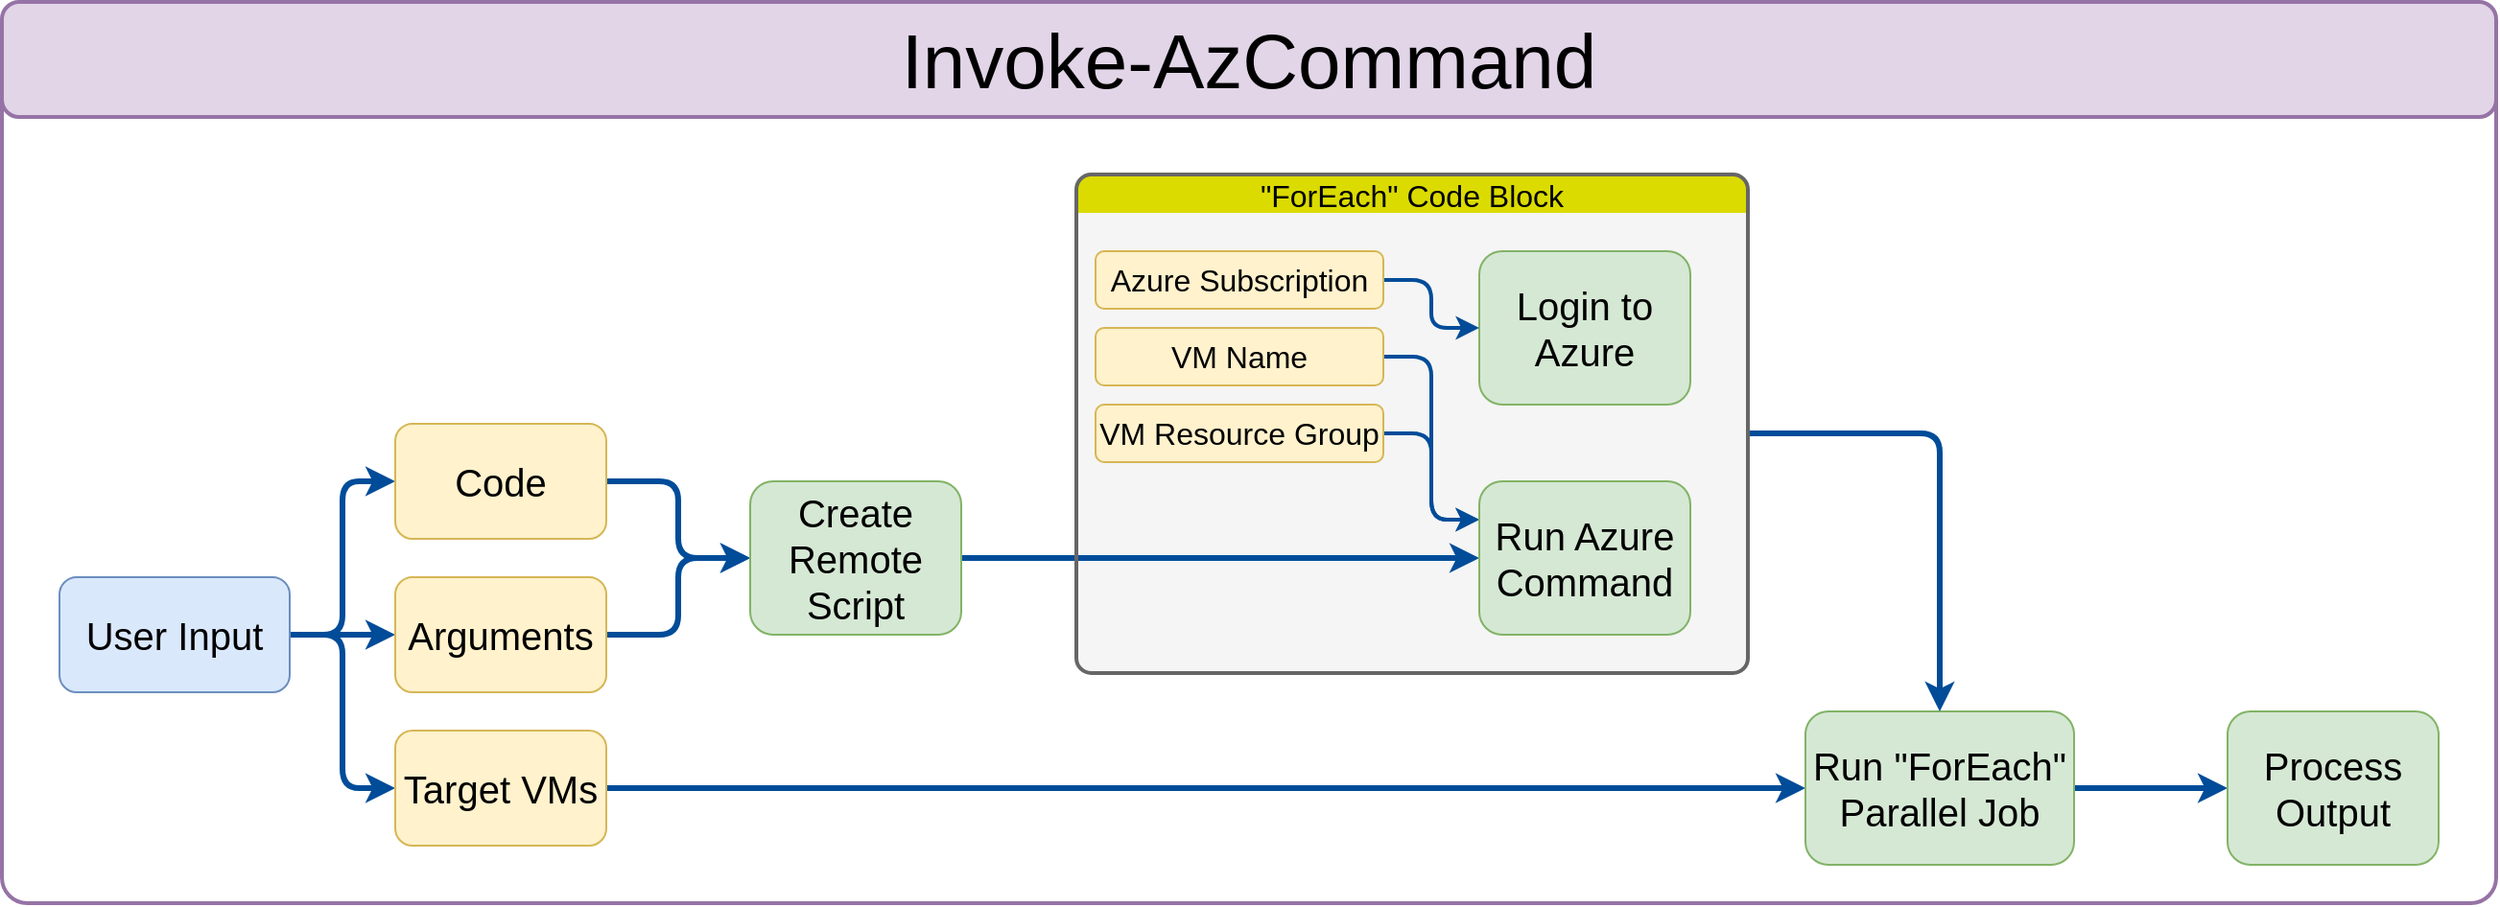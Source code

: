 <mxfile>
    <diagram name="Flow" id="raqGKYXKGMsi2gpzmmi7">
        <mxGraphModel dx="1445" dy="1701" grid="1" gridSize="10" guides="1" tooltips="1" connect="1" arrows="1" fold="1" page="1" pageScale="1" pageWidth="1100" pageHeight="850" math="0" shadow="0">
            <root>
                <mxCell id="0"/>
                <mxCell id="1" parent="0"/>
                <mxCell id="32" value="" style="rounded=1;whiteSpace=wrap;html=1;align=center;verticalAlign=middle;fontFamily=Helvetica;fontSize=16;strokeWidth=2;arcSize=3;strokeColor=#9673A6;" vertex="1" parent="1">
                    <mxGeometry x="150" y="20" width="1300" height="440" as="geometry"/>
                </mxCell>
                <mxCell id="33" value="&quot;ForEach&quot; Code Block" style="rounded=1;whiteSpace=wrap;html=1;shadow=0;labelBackgroundColor=none;strokeColor=none;fillColor=#DBDB00;gradientColor=none;fontSize=16;fontColor=#000000;verticalAlign=top;strokeWidth=2;spacing=0;spacingTop=-2;" vertex="1" parent="1">
                    <mxGeometry x="710" y="79" width="350" height="61" as="geometry"/>
                </mxCell>
                <mxCell id="34" style="edgeStyle=orthogonalEdgeStyle;shape=connector;rounded=1;orthogonalLoop=1;jettySize=auto;html=1;entryX=0;entryY=0.5;entryDx=0;entryDy=0;labelBackgroundColor=default;strokeColor=#004C99;strokeWidth=3;align=center;verticalAlign=middle;fontFamily=Helvetica;fontSize=16;fontColor=default;endArrow=classic;" edge="1" parent="1" source="38" target="40">
                    <mxGeometry relative="1" as="geometry"/>
                </mxCell>
                <mxCell id="35" value="" style="rounded=0;whiteSpace=wrap;html=1;align=center;verticalAlign=middle;fontFamily=Helvetica;fontSize=16;fontColor=#333333;fillColor=#f5f5f5;arcSize=5;strokeWidth=2;strokeColor=none;" vertex="1" parent="1">
                    <mxGeometry x="710" y="100" width="350" height="230" as="geometry"/>
                </mxCell>
                <mxCell id="36" style="edgeStyle=orthogonalEdgeStyle;shape=connector;rounded=1;orthogonalLoop=1;jettySize=auto;html=1;entryX=0;entryY=0.5;entryDx=0;entryDy=0;labelBackgroundColor=default;strokeColor=#004C99;strokeWidth=3;align=center;verticalAlign=middle;fontFamily=Helvetica;fontSize=16;fontColor=default;endArrow=classic;" edge="1" parent="1" source="38" target="42">
                    <mxGeometry relative="1" as="geometry"/>
                </mxCell>
                <mxCell id="37" style="edgeStyle=orthogonalEdgeStyle;shape=connector;rounded=1;orthogonalLoop=1;jettySize=auto;html=1;entryX=0;entryY=0.5;entryDx=0;entryDy=0;labelBackgroundColor=default;strokeColor=#004C99;strokeWidth=3;align=center;verticalAlign=middle;fontFamily=Helvetica;fontSize=16;fontColor=default;endArrow=classic;" edge="1" parent="1" source="38" target="44">
                    <mxGeometry relative="1" as="geometry"/>
                </mxCell>
                <mxCell id="38" value="User Input" style="rounded=1;whiteSpace=wrap;html=1;fontSize=20;fillColor=#dae8fc;strokeColor=#6c8ebf;" vertex="1" parent="1">
                    <mxGeometry x="180" y="290" width="120" height="60" as="geometry"/>
                </mxCell>
                <mxCell id="39" style="edgeStyle=orthogonalEdgeStyle;shape=connector;rounded=1;orthogonalLoop=1;jettySize=auto;html=1;labelBackgroundColor=default;strokeColor=#004C99;strokeWidth=3;align=center;verticalAlign=middle;fontFamily=Helvetica;fontSize=16;fontColor=default;endArrow=classic;" edge="1" parent="1" source="40" target="46">
                    <mxGeometry relative="1" as="geometry"/>
                </mxCell>
                <mxCell id="40" value="Code" style="rounded=1;whiteSpace=wrap;html=1;fontSize=20;fillColor=#fff2cc;strokeColor=#d6b656;" vertex="1" parent="1">
                    <mxGeometry x="355" y="210" width="110" height="60" as="geometry"/>
                </mxCell>
                <mxCell id="41" style="edgeStyle=orthogonalEdgeStyle;shape=connector;rounded=1;orthogonalLoop=1;jettySize=auto;html=1;labelBackgroundColor=default;strokeColor=#004C99;strokeWidth=3;align=center;verticalAlign=middle;fontFamily=Helvetica;fontSize=16;fontColor=default;endArrow=classic;" edge="1" parent="1" source="42" target="46">
                    <mxGeometry relative="1" as="geometry"/>
                </mxCell>
                <mxCell id="42" value="Arguments" style="rounded=1;whiteSpace=wrap;html=1;fontSize=20;fillColor=#fff2cc;strokeColor=#d6b656;" vertex="1" parent="1">
                    <mxGeometry x="355" y="290" width="110" height="60" as="geometry"/>
                </mxCell>
                <mxCell id="43" style="edgeStyle=orthogonalEdgeStyle;shape=connector;rounded=1;orthogonalLoop=1;jettySize=auto;html=1;entryX=0;entryY=0.5;entryDx=0;entryDy=0;labelBackgroundColor=default;strokeColor=#004C99;strokeWidth=3;align=center;verticalAlign=middle;fontFamily=Helvetica;fontSize=16;fontColor=default;endArrow=classic;" edge="1" parent="1" source="44" target="48">
                    <mxGeometry relative="1" as="geometry"/>
                </mxCell>
                <mxCell id="44" value="Target VMs" style="rounded=1;whiteSpace=wrap;html=1;fontSize=20;fillColor=#fff2cc;strokeColor=#d6b656;" vertex="1" parent="1">
                    <mxGeometry x="355" y="370" width="110" height="60" as="geometry"/>
                </mxCell>
                <mxCell id="45" style="edgeStyle=orthogonalEdgeStyle;shape=connector;rounded=1;orthogonalLoop=1;jettySize=auto;html=1;labelBackgroundColor=default;strokeColor=#004C99;strokeWidth=3;align=center;verticalAlign=middle;fontFamily=Helvetica;fontSize=16;fontColor=default;endArrow=classic;" edge="1" parent="1" source="46" target="60">
                    <mxGeometry relative="1" as="geometry"/>
                </mxCell>
                <mxCell id="46" value="Create Remote Script" style="rounded=1;whiteSpace=wrap;html=1;fontSize=20;fillColor=#d5e8d4;strokeColor=#82b366;" vertex="1" parent="1">
                    <mxGeometry x="540" y="240" width="110" height="80" as="geometry"/>
                </mxCell>
                <mxCell id="47" style="edgeStyle=orthogonalEdgeStyle;shape=connector;rounded=1;orthogonalLoop=1;jettySize=auto;html=1;labelBackgroundColor=default;strokeColor=#004C99;strokeWidth=3;align=center;verticalAlign=middle;fontFamily=Helvetica;fontSize=16;fontColor=default;endArrow=classic;" edge="1" parent="1" source="48" target="49">
                    <mxGeometry relative="1" as="geometry"/>
                </mxCell>
                <mxCell id="48" value="Run &quot;ForEach&quot; Parallel Job" style="rounded=1;whiteSpace=wrap;html=1;fontSize=20;fillColor=#d5e8d4;strokeColor=#82b366;" vertex="1" parent="1">
                    <mxGeometry x="1090" y="360" width="140" height="80" as="geometry"/>
                </mxCell>
                <mxCell id="49" value="Process&lt;br&gt;Output" style="rounded=1;whiteSpace=wrap;html=1;fontSize=20;fillColor=#d5e8d4;strokeColor=#82b366;" vertex="1" parent="1">
                    <mxGeometry x="1310" y="360" width="110" height="80" as="geometry"/>
                </mxCell>
                <mxCell id="50" value="Login to&lt;br&gt;Azure" style="rounded=1;whiteSpace=wrap;html=1;fontSize=20;fillColor=#d5e8d4;strokeColor=#82b366;" vertex="1" parent="1">
                    <mxGeometry x="920" y="120" width="110" height="80" as="geometry"/>
                </mxCell>
                <mxCell id="51" style="edgeStyle=orthogonalEdgeStyle;shape=connector;rounded=1;orthogonalLoop=1;jettySize=auto;html=1;labelBackgroundColor=default;strokeColor=#004C99;strokeWidth=3;align=center;verticalAlign=middle;fontFamily=Helvetica;fontSize=16;fontColor=default;endArrow=classic;" edge="1" parent="1" source="35" target="48">
                    <mxGeometry relative="1" as="geometry"/>
                </mxCell>
                <mxCell id="52" style="edgeStyle=orthogonalEdgeStyle;shape=connector;rounded=1;orthogonalLoop=1;jettySize=auto;html=1;entryX=0;entryY=0.25;entryDx=0;entryDy=0;labelBackgroundColor=default;strokeColor=#004C99;strokeWidth=2;align=center;verticalAlign=middle;fontFamily=Helvetica;fontSize=16;fontColor=default;endArrow=classic;" edge="1" parent="1" source="53" target="60">
                    <mxGeometry relative="1" as="geometry"/>
                </mxCell>
                <mxCell id="53" value="VM Name" style="rounded=1;whiteSpace=wrap;html=1;fontSize=16;fillColor=#fff2cc;strokeColor=#d6b656;" vertex="1" parent="1">
                    <mxGeometry x="720" y="160" width="150" height="30" as="geometry"/>
                </mxCell>
                <mxCell id="54" style="edgeStyle=orthogonalEdgeStyle;shape=connector;rounded=1;orthogonalLoop=1;jettySize=auto;html=1;entryX=0;entryY=0.25;entryDx=0;entryDy=0;labelBackgroundColor=default;strokeColor=#004C99;strokeWidth=2;align=center;verticalAlign=middle;fontFamily=Helvetica;fontSize=16;fontColor=default;endArrow=classic;" edge="1" parent="1" source="55" target="60">
                    <mxGeometry relative="1" as="geometry"/>
                </mxCell>
                <mxCell id="55" value="VM Resource Group" style="rounded=1;whiteSpace=wrap;html=1;fontSize=16;fillColor=#fff2cc;strokeColor=#d6b656;" vertex="1" parent="1">
                    <mxGeometry x="720" y="200" width="150" height="30" as="geometry"/>
                </mxCell>
                <mxCell id="56" style="edgeStyle=orthogonalEdgeStyle;shape=connector;rounded=1;orthogonalLoop=1;jettySize=auto;html=1;labelBackgroundColor=default;strokeColor=#004C99;strokeWidth=2;align=center;verticalAlign=middle;fontFamily=Helvetica;fontSize=16;fontColor=default;endArrow=classic;" edge="1" parent="1" source="57" target="50">
                    <mxGeometry relative="1" as="geometry"/>
                </mxCell>
                <mxCell id="57" value="Azure Subscription" style="rounded=1;whiteSpace=wrap;html=1;fontSize=16;fillColor=#fff2cc;strokeColor=#d6b656;" vertex="1" parent="1">
                    <mxGeometry x="720" y="120" width="150" height="30" as="geometry"/>
                </mxCell>
                <mxCell id="58" value="" style="rounded=1;whiteSpace=wrap;html=1;align=center;verticalAlign=middle;fontFamily=Helvetica;fontSize=16;fontColor=#333333;fillColor=#f5f5f5;strokeColor=none;arcSize=33;" vertex="1" parent="1">
                    <mxGeometry x="710" y="320" width="350" height="20" as="geometry"/>
                </mxCell>
                <mxCell id="59" value="" style="rounded=1;whiteSpace=wrap;html=1;align=center;verticalAlign=middle;fontFamily=Helvetica;fontSize=16;fontColor=#333333;fillColor=none;arcSize=3;strokeWidth=2;strokeColor=#666666;" vertex="1" parent="1">
                    <mxGeometry x="710" y="80" width="350" height="260" as="geometry"/>
                </mxCell>
                <mxCell id="60" value="Run Azure Command" style="rounded=1;whiteSpace=wrap;html=1;fontSize=20;fillColor=#d5e8d4;strokeColor=#82b366;" vertex="1" parent="1">
                    <mxGeometry x="920" y="240" width="110" height="80" as="geometry"/>
                </mxCell>
                <mxCell id="61" value="Invoke-AzCommand" style="rounded=1;whiteSpace=wrap;html=1;fontSize=40;fillColor=#e1d5e7;strokeColor=#9673a6;spacingTop=0;glass=0;fontStyle=0;strokeWidth=2;" vertex="1" parent="1">
                    <mxGeometry x="150" y="-10" width="1300" height="60" as="geometry"/>
                </mxCell>
            </root>
        </mxGraphModel>
    </diagram>
</mxfile>